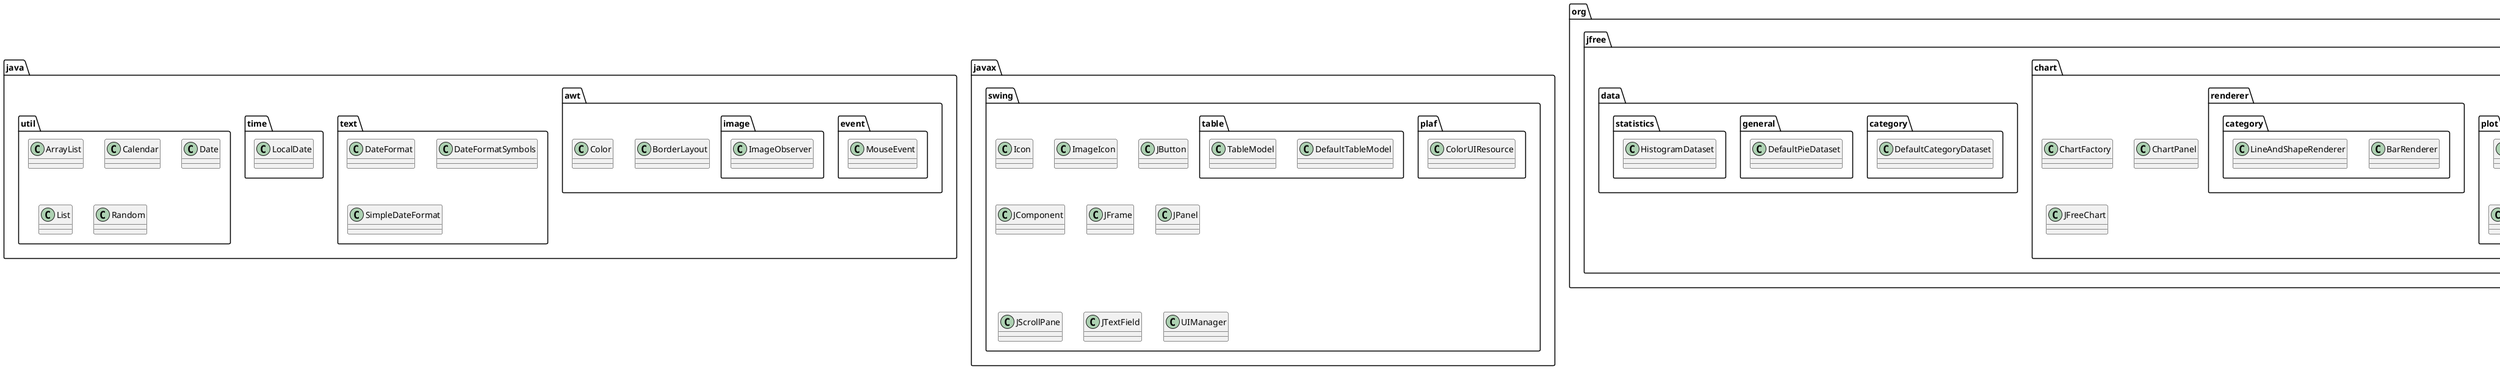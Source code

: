 @startuml
class java.awt.BorderLayout
class java.awt.Color
class java.awt.event.MouseEvent
class java.awt.image.ImageObserver
class java.text.DateFormat
class java.text.DateFormatSymbols
class java.text.SimpleDateFormat
class java.time.LocalDate
class java.util.ArrayList
class java.util.Calendar
class java.util.Date
class java.util.List
class java.util.Random
class javaswingdev.chart.ModelPieChart
class javaswingdev.chart.PieChart
class javax.swing.Icon
class javax.swing.ImageIcon
class javax.swing.JButton
class javax.swing.JComponent
class javax.swing.JFrame
class javax.swing.JPanel
class javax.swing.JScrollPane
class javax.swing.JTextField
class javax.swing.UIManager
class javax.swing.plaf.ColorUIResource
class javax.swing.table.DefaultTableModel
class javax.swing.table.TableModel
class org.jfree.chart.ChartFactory
class org.jfree.chart.ChartPanel
class org.jfree.chart.JFreeChart
class org.jfree.chart.plot.CategoryPlot
class org.jfree.chart.plot.PiePlot
class org.jfree.chart.plot.PlotOrientation
class org.jfree.chart.plot.XYPlot
class org.jfree.chart.renderer.category.BarRenderer
class org.jfree.chart.renderer.category.LineAndShapeRenderer
class org.jfree.data.category.DefaultCategoryDataset
class org.jfree.data.general.DefaultPieDataset
class org.jfree.data.statistics.HistogramDataset
class shorna.moneymanagement.component.ScrollBar
class shorna.moneymanagement.event.EventMenuSelected
class shorna.moneymanagement.model.CategoryTotalModel
class shorna.moneymanagement.model.MonthWiseSummary
class shorna.moneymanagement.model.SummaryModel
class shorna.moneymanagement.model.TransactionModel
class shorna.moneymanagement.repository.TransactionRepository
class shorna.moneymanagement.service.TransactionService
class shorna.moneymanagement.session.Session
class shorna.moneymanagement.utils.PopUpMessage
class shorna.moneymanagement.view.auth.LoginPage
class shorna.moneymanagement.view.constant.TransactionType
class shorna.moneymanagement.view.dashboard.DashboardPage
class shorna.moneymanagement.view.dashboard.form.Analysis
class shorna.moneymanagement.view.dashboard.form.Expense
class shorna.moneymanagement.view.dashboard.form.Home
class shorna.moneymanagement.view.dashboard.form.Income
class shorna.moneymanagement.view.dashboard.form.TransactionHistory
class shorna.moneymanagement.view.dashboard.model.Model_Card
class shorna.moneymanagement.view.dashboard.model.Model_Menu
enum shorna.moneymanagement.view.dashboard.model.StatusType
@enduml
